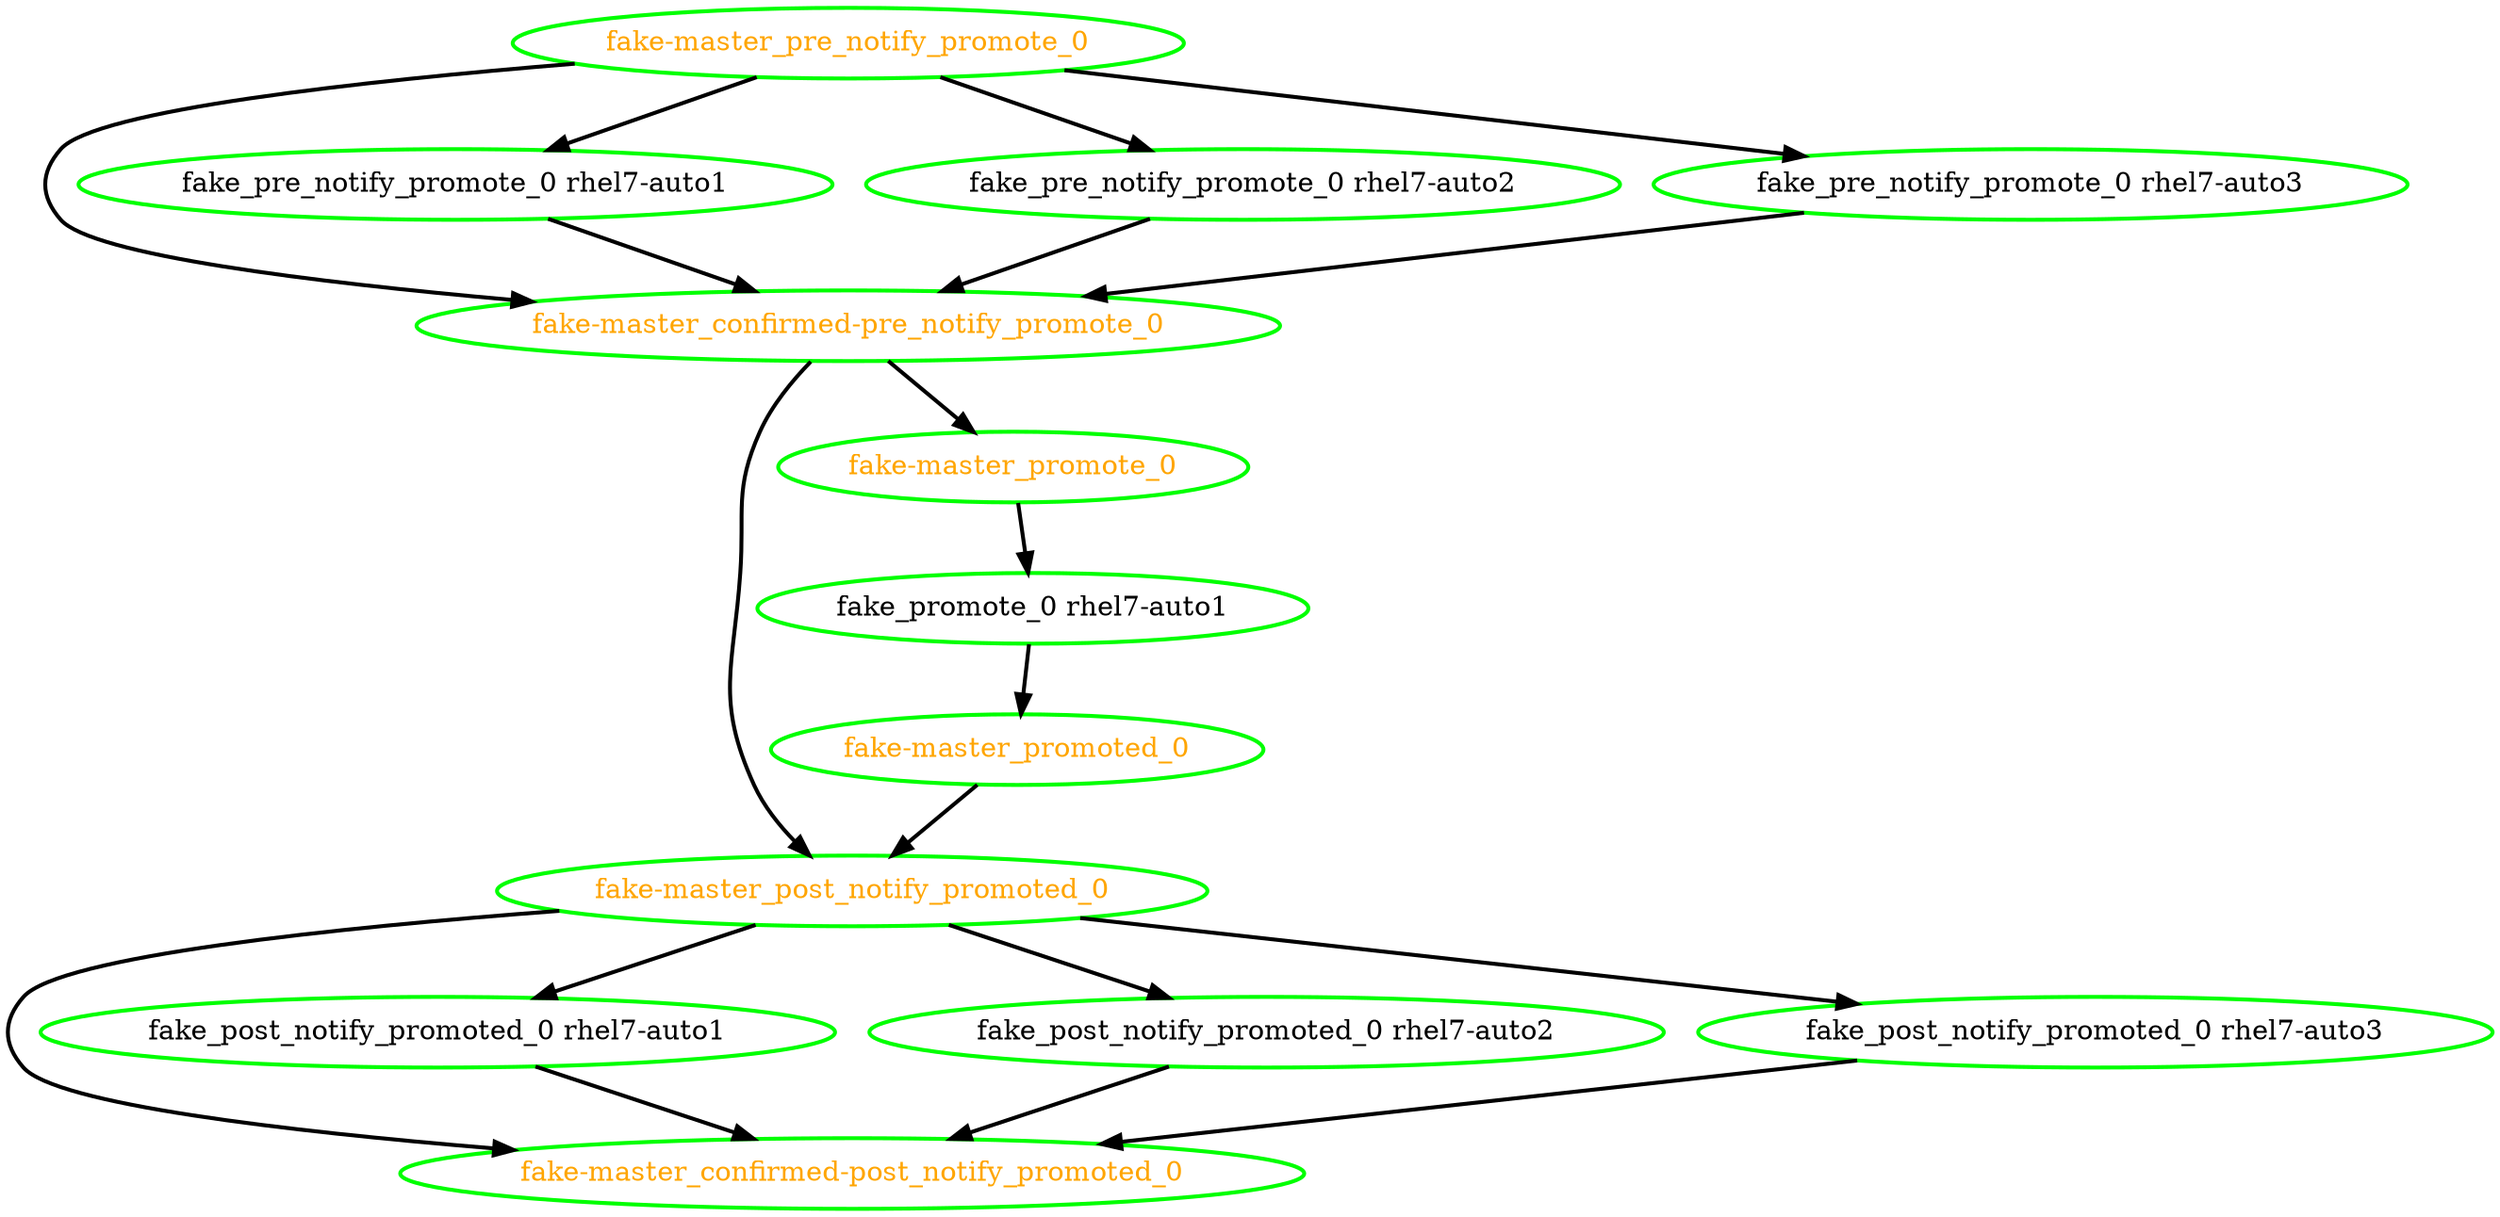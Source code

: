 digraph "g" {
"fake-master_confirmed-post_notify_promoted_0" [ style=bold color="green" fontcolor="orange"]
"fake-master_confirmed-pre_notify_promote_0" -> "fake-master_post_notify_promoted_0" [ style = bold]
"fake-master_confirmed-pre_notify_promote_0" -> "fake-master_promote_0" [ style = bold]
"fake-master_confirmed-pre_notify_promote_0" [ style=bold color="green" fontcolor="orange"]
"fake-master_post_notify_promoted_0" -> "fake-master_confirmed-post_notify_promoted_0" [ style = bold]
"fake-master_post_notify_promoted_0" -> "fake_post_notify_promoted_0 rhel7-auto1" [ style = bold]
"fake-master_post_notify_promoted_0" -> "fake_post_notify_promoted_0 rhel7-auto2" [ style = bold]
"fake-master_post_notify_promoted_0" -> "fake_post_notify_promoted_0 rhel7-auto3" [ style = bold]
"fake-master_post_notify_promoted_0" [ style=bold color="green" fontcolor="orange"]
"fake-master_pre_notify_promote_0" -> "fake-master_confirmed-pre_notify_promote_0" [ style = bold]
"fake-master_pre_notify_promote_0" -> "fake_pre_notify_promote_0 rhel7-auto1" [ style = bold]
"fake-master_pre_notify_promote_0" -> "fake_pre_notify_promote_0 rhel7-auto2" [ style = bold]
"fake-master_pre_notify_promote_0" -> "fake_pre_notify_promote_0 rhel7-auto3" [ style = bold]
"fake-master_pre_notify_promote_0" [ style=bold color="green" fontcolor="orange"]
"fake-master_promote_0" -> "fake_promote_0 rhel7-auto1" [ style = bold]
"fake-master_promote_0" [ style=bold color="green" fontcolor="orange"]
"fake-master_promoted_0" -> "fake-master_post_notify_promoted_0" [ style = bold]
"fake-master_promoted_0" [ style=bold color="green" fontcolor="orange"]
"fake_post_notify_promoted_0 rhel7-auto1" -> "fake-master_confirmed-post_notify_promoted_0" [ style = bold]
"fake_post_notify_promoted_0 rhel7-auto1" [ style=bold color="green" fontcolor="black"]
"fake_post_notify_promoted_0 rhel7-auto2" -> "fake-master_confirmed-post_notify_promoted_0" [ style = bold]
"fake_post_notify_promoted_0 rhel7-auto2" [ style=bold color="green" fontcolor="black"]
"fake_post_notify_promoted_0 rhel7-auto3" -> "fake-master_confirmed-post_notify_promoted_0" [ style = bold]
"fake_post_notify_promoted_0 rhel7-auto3" [ style=bold color="green" fontcolor="black"]
"fake_pre_notify_promote_0 rhel7-auto1" -> "fake-master_confirmed-pre_notify_promote_0" [ style = bold]
"fake_pre_notify_promote_0 rhel7-auto1" [ style=bold color="green" fontcolor="black"]
"fake_pre_notify_promote_0 rhel7-auto2" -> "fake-master_confirmed-pre_notify_promote_0" [ style = bold]
"fake_pre_notify_promote_0 rhel7-auto2" [ style=bold color="green" fontcolor="black"]
"fake_pre_notify_promote_0 rhel7-auto3" -> "fake-master_confirmed-pre_notify_promote_0" [ style = bold]
"fake_pre_notify_promote_0 rhel7-auto3" [ style=bold color="green" fontcolor="black"]
"fake_promote_0 rhel7-auto1" -> "fake-master_promoted_0" [ style = bold]
"fake_promote_0 rhel7-auto1" [ style=bold color="green" fontcolor="black"]
}

